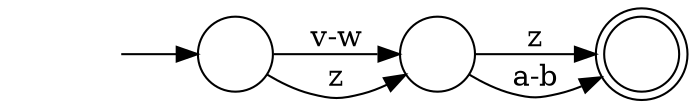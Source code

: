 digraph Automaton {
  rankdir = LR;
  0 [shape=doublecircle,label=""];
  1 [shape=circle,label=""];
  initial [shape=plaintext,label=""];
  initial -> 1
  1 -> 2 [label="v-w"]
  1 -> 2 [label="z"]
  2 [shape=circle,label=""];
  2 -> 0 [label="z"]
  2 -> 0 [label="a-b"]
}
